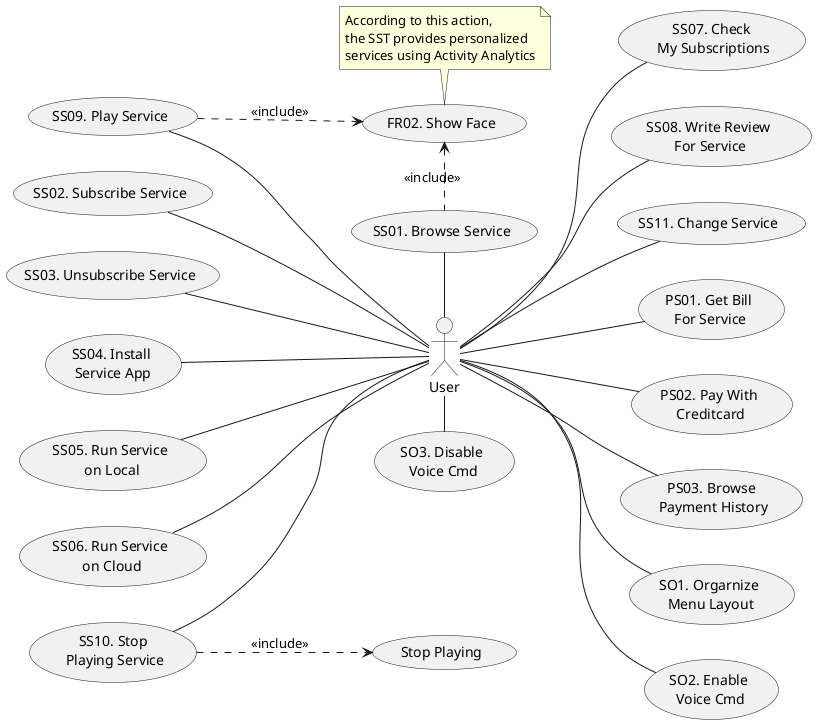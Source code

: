 @startuml
skinparam shadowing false
left to right direction

' 4.5. Subscribing Smart Services -> SS
(SS01. Browse Service) - :User:
(SS02. Subscribe Service) -- :User:
(SS03. Unsubscribe Service) -- :User:
(SS04. Install\n Service App) -- :User:
(SS05. Run Service\n on Local) -- :User:
(SS06. Run Service\n on Cloud) -- :User:
:User: -- (SS07. Check\n My Subscriptions)
:User: -- (SS08. Write Review\n For Service)
(SS09. Play Service) -- :User:
(SS09. Play Service) ..> (FR02. Show Face) : <<include>>
(FR02. Show Face) <. (SS01. Browse Service) : <<include>>
note top of (FR02. Show Face)
  According to this action,
  the SST provides personalized
  services using Activity Analytics
end note
(SS10. Stop\n Playing Service) -- :User:
(SS10. Stop\n Playing Service) ..> (Stop Playing) : <<include>>
:User: -- (SS11. Change Service)

' 4.6. Centralized Payment Services -> PS
:User: -- (PS01. Get Bill\n For Service)
:User: -- (PS02. Pay With\n Creditcard)
:User: -- (PS03. Browse\n Payment History)

' 4.9. Setting Options -> SO
:User: -- (SO1. Orgarnize\n Menu Layout)
:User: -- (SO2. Enable\n Voice Cmd)
:User: - (SO3. Disable\n Voice Cmd)

@enduml